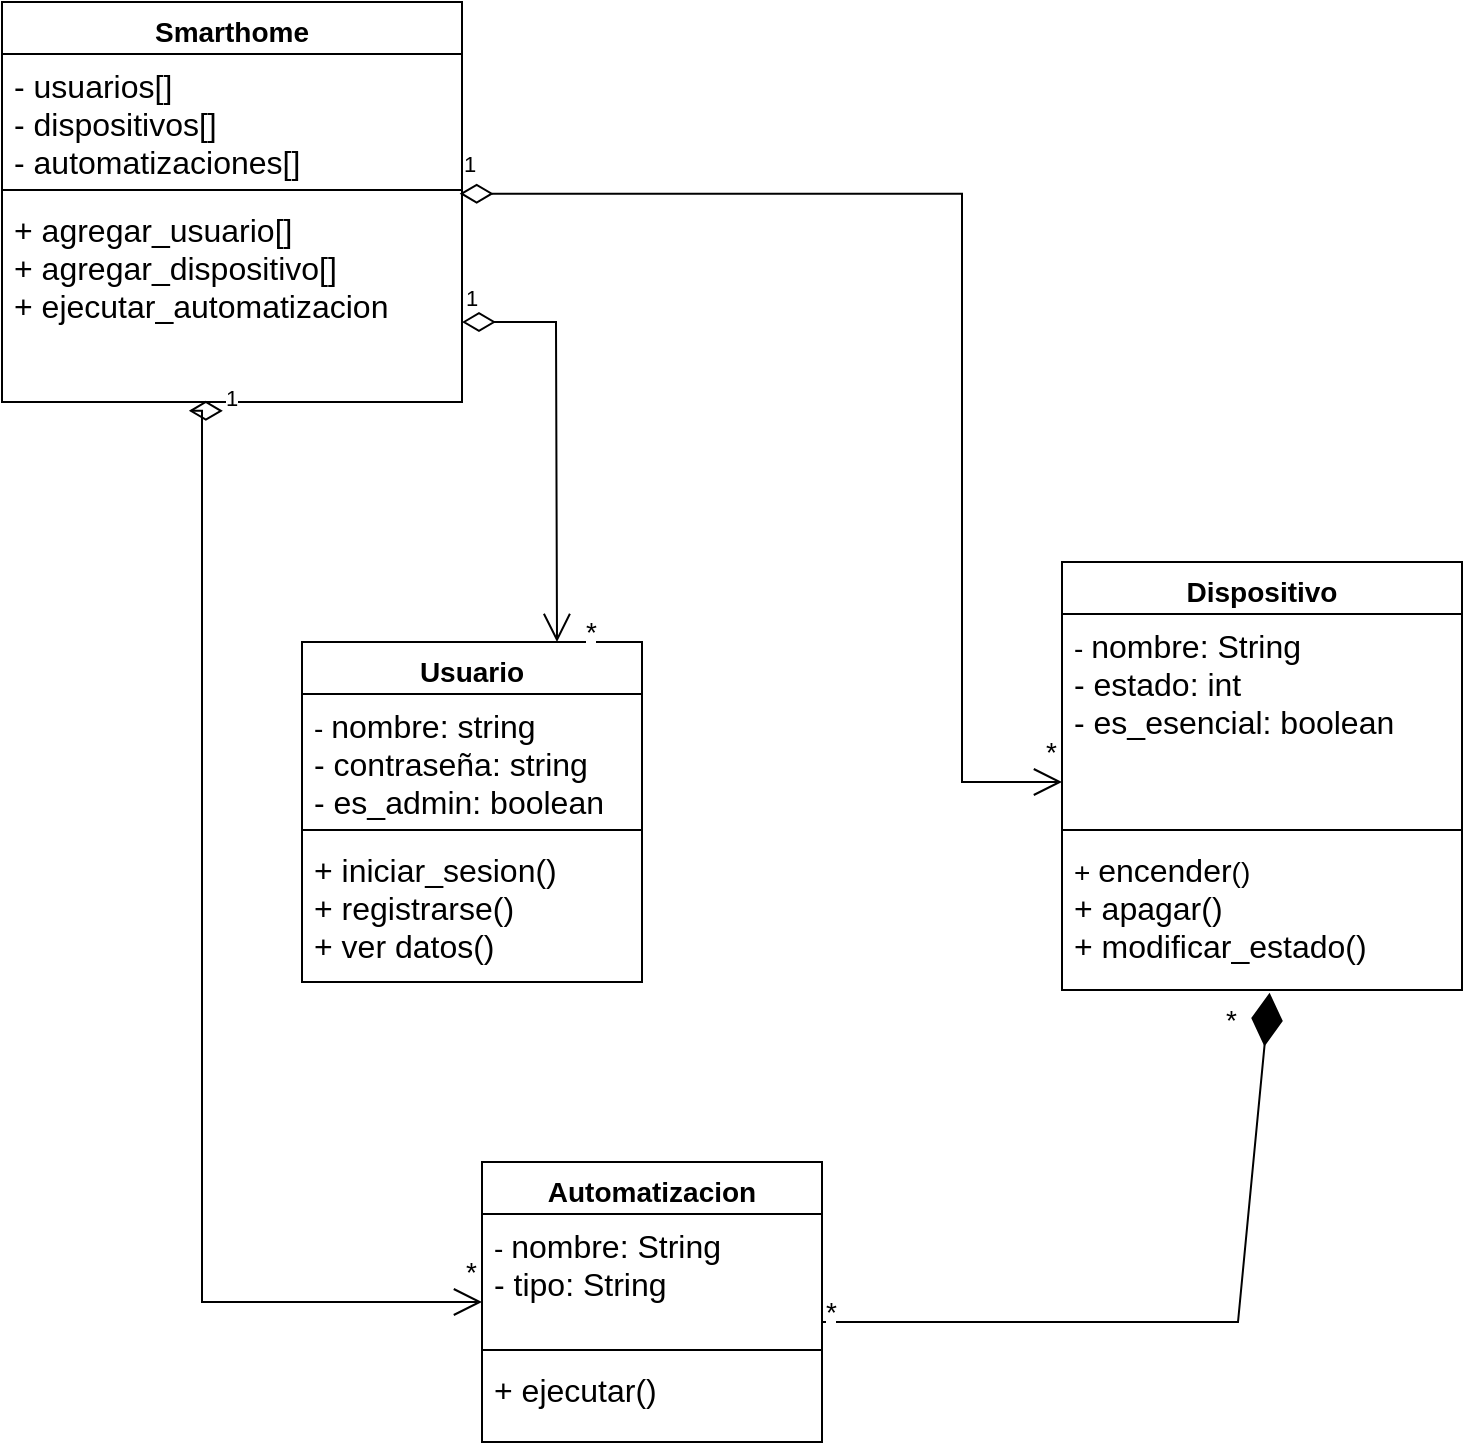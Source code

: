 <mxfile version="28.2.7">
  <diagram name="Página-1" id="EgWffzPBq74Xfpae0VLq">
    <mxGraphModel dx="1665" dy="751" grid="1" gridSize="10" guides="1" tooltips="1" connect="1" arrows="1" fold="1" page="1" pageScale="1" pageWidth="827" pageHeight="1169" math="0" shadow="0">
      <root>
        <mxCell id="0" />
        <mxCell id="1" parent="0" />
        <mxCell id="bTWLSBbd1sfTrSA4py96-14" value="&lt;font style=&quot;font-size: 14px;&quot;&gt;Usuario&lt;/font&gt;" style="swimlane;fontStyle=1;align=center;verticalAlign=top;childLayout=stackLayout;horizontal=1;startSize=26;horizontalStack=0;resizeParent=1;resizeParentMax=0;resizeLast=0;collapsible=1;marginBottom=0;whiteSpace=wrap;html=1;" parent="1" vertex="1">
          <mxGeometry x="190" y="350" width="170" height="170" as="geometry" />
        </mxCell>
        <mxCell id="bTWLSBbd1sfTrSA4py96-15" value="&lt;font style=&quot;font-size: 14px;&quot;&gt;- &lt;/font&gt;&lt;font style=&quot;font-size: 16px;&quot;&gt;nombre: string&lt;/font&gt;&lt;div&gt;&lt;font size=&quot;3&quot;&gt;- contraseña: string&lt;/font&gt;&lt;/div&gt;&lt;div&gt;&lt;font size=&quot;3&quot;&gt;- es_admin: boolean&lt;/font&gt;&lt;/div&gt;" style="text;strokeColor=none;fillColor=none;align=left;verticalAlign=top;spacingLeft=4;spacingRight=4;overflow=hidden;rotatable=0;points=[[0,0.5],[1,0.5]];portConstraint=eastwest;whiteSpace=wrap;html=1;" parent="bTWLSBbd1sfTrSA4py96-14" vertex="1">
          <mxGeometry y="26" width="170" height="64" as="geometry" />
        </mxCell>
        <mxCell id="bTWLSBbd1sfTrSA4py96-16" value="" style="line;strokeWidth=1;fillColor=none;align=left;verticalAlign=middle;spacingTop=-1;spacingLeft=3;spacingRight=3;rotatable=0;labelPosition=right;points=[];portConstraint=eastwest;strokeColor=inherit;" parent="bTWLSBbd1sfTrSA4py96-14" vertex="1">
          <mxGeometry y="90" width="170" height="8" as="geometry" />
        </mxCell>
        <mxCell id="bTWLSBbd1sfTrSA4py96-17" value="&lt;font style=&quot;font-size: 16px;&quot;&gt;+ iniciar_sesion()&lt;/font&gt;&lt;div&gt;&lt;font size=&quot;3&quot;&gt;+ registrarse()&lt;/font&gt;&lt;/div&gt;&lt;div&gt;&lt;font size=&quot;3&quot;&gt;+ ver datos()&lt;/font&gt;&lt;/div&gt;" style="text;strokeColor=none;fillColor=none;align=left;verticalAlign=top;spacingLeft=4;spacingRight=4;overflow=hidden;rotatable=0;points=[[0,0.5],[1,0.5]];portConstraint=eastwest;whiteSpace=wrap;html=1;" parent="bTWLSBbd1sfTrSA4py96-14" vertex="1">
          <mxGeometry y="98" width="170" height="72" as="geometry" />
        </mxCell>
        <mxCell id="bTWLSBbd1sfTrSA4py96-19" value="&lt;span style=&quot;font-size: 14px;&quot;&gt;Dispositivo&lt;/span&gt;" style="swimlane;fontStyle=1;align=center;verticalAlign=top;childLayout=stackLayout;horizontal=1;startSize=26;horizontalStack=0;resizeParent=1;resizeParentMax=0;resizeLast=0;collapsible=1;marginBottom=0;whiteSpace=wrap;html=1;" parent="1" vertex="1">
          <mxGeometry x="570" y="310" width="200" height="214" as="geometry" />
        </mxCell>
        <mxCell id="bTWLSBbd1sfTrSA4py96-20" value="&lt;font style=&quot;font-size: 14px;&quot;&gt;- &lt;/font&gt;&lt;font style=&quot;font-size: 16px;&quot;&gt;nombre: String&lt;/font&gt;&lt;div&gt;&lt;font size=&quot;3&quot;&gt;- estado: int&lt;/font&gt;&lt;/div&gt;&lt;div&gt;&lt;font size=&quot;3&quot;&gt;- es_esencial: boolean&amp;nbsp;&lt;/font&gt;&lt;/div&gt;" style="text;strokeColor=none;fillColor=none;align=left;verticalAlign=top;spacingLeft=4;spacingRight=4;overflow=hidden;rotatable=0;points=[[0,0.5],[1,0.5]];portConstraint=eastwest;whiteSpace=wrap;html=1;" parent="bTWLSBbd1sfTrSA4py96-19" vertex="1">
          <mxGeometry y="26" width="200" height="104" as="geometry" />
        </mxCell>
        <mxCell id="bTWLSBbd1sfTrSA4py96-21" value="" style="line;strokeWidth=1;fillColor=none;align=left;verticalAlign=middle;spacingTop=-1;spacingLeft=3;spacingRight=3;rotatable=0;labelPosition=right;points=[];portConstraint=eastwest;strokeColor=inherit;" parent="bTWLSBbd1sfTrSA4py96-19" vertex="1">
          <mxGeometry y="130" width="200" height="8" as="geometry" />
        </mxCell>
        <mxCell id="bTWLSBbd1sfTrSA4py96-22" value="&lt;font style=&quot;font-size: 14px;&quot;&gt;+ &lt;/font&gt;&lt;font style=&quot;font-size: 16px;&quot;&gt;encender&lt;/font&gt;&lt;font style=&quot;font-size: 14px;&quot;&gt;()&lt;/font&gt;&lt;div style=&quot;&quot;&gt;&lt;font size=&quot;3&quot;&gt;+ apagar()&lt;/font&gt;&lt;/div&gt;&lt;div&gt;&lt;font size=&quot;3&quot;&gt;+ modificar_estado()&lt;/font&gt;&lt;/div&gt;" style="text;strokeColor=none;fillColor=none;align=left;verticalAlign=top;spacingLeft=4;spacingRight=4;overflow=hidden;rotatable=0;points=[[0,0.5],[1,0.5]];portConstraint=eastwest;whiteSpace=wrap;html=1;" parent="bTWLSBbd1sfTrSA4py96-19" vertex="1">
          <mxGeometry y="138" width="200" height="76" as="geometry" />
        </mxCell>
        <mxCell id="bTWLSBbd1sfTrSA4py96-23" value="&lt;span style=&quot;font-size: 14px;&quot;&gt;Automatizacion&lt;/span&gt;" style="swimlane;fontStyle=1;align=center;verticalAlign=top;childLayout=stackLayout;horizontal=1;startSize=26;horizontalStack=0;resizeParent=1;resizeParentMax=0;resizeLast=0;collapsible=1;marginBottom=0;whiteSpace=wrap;html=1;" parent="1" vertex="1">
          <mxGeometry x="280" y="610" width="170" height="140" as="geometry" />
        </mxCell>
        <mxCell id="bTWLSBbd1sfTrSA4py96-24" value="&lt;font style=&quot;font-size: 14px;&quot;&gt;- &lt;/font&gt;&lt;font style=&quot;font-size: 16px;&quot;&gt;nombre: String&lt;/font&gt;&lt;div&gt;&lt;font size=&quot;3&quot;&gt;- tipo: String&lt;/font&gt;&lt;/div&gt;&lt;div&gt;&lt;br&gt;&lt;/div&gt;" style="text;strokeColor=none;fillColor=none;align=left;verticalAlign=top;spacingLeft=4;spacingRight=4;overflow=hidden;rotatable=0;points=[[0,0.5],[1,0.5]];portConstraint=eastwest;whiteSpace=wrap;html=1;" parent="bTWLSBbd1sfTrSA4py96-23" vertex="1">
          <mxGeometry y="26" width="170" height="64" as="geometry" />
        </mxCell>
        <mxCell id="bTWLSBbd1sfTrSA4py96-25" value="" style="line;strokeWidth=1;fillColor=none;align=left;verticalAlign=middle;spacingTop=-1;spacingLeft=3;spacingRight=3;rotatable=0;labelPosition=right;points=[];portConstraint=eastwest;strokeColor=inherit;" parent="bTWLSBbd1sfTrSA4py96-23" vertex="1">
          <mxGeometry y="90" width="170" height="8" as="geometry" />
        </mxCell>
        <mxCell id="bTWLSBbd1sfTrSA4py96-26" value="&lt;font style=&quot;font-size: 16px;&quot;&gt;+ ejecutar()&lt;/font&gt;" style="text;strokeColor=none;fillColor=none;align=left;verticalAlign=top;spacingLeft=4;spacingRight=4;overflow=hidden;rotatable=0;points=[[0,0.5],[1,0.5]];portConstraint=eastwest;whiteSpace=wrap;html=1;" parent="bTWLSBbd1sfTrSA4py96-23" vertex="1">
          <mxGeometry y="98" width="170" height="42" as="geometry" />
        </mxCell>
        <mxCell id="bTWLSBbd1sfTrSA4py96-27" value="&lt;span style=&quot;font-size: 14px;&quot;&gt;Smarthome&lt;/span&gt;" style="swimlane;fontStyle=1;align=center;verticalAlign=top;childLayout=stackLayout;horizontal=1;startSize=26;horizontalStack=0;resizeParent=1;resizeParentMax=0;resizeLast=0;collapsible=1;marginBottom=0;whiteSpace=wrap;html=1;" parent="1" vertex="1">
          <mxGeometry x="40" y="30" width="230" height="200" as="geometry" />
        </mxCell>
        <mxCell id="bTWLSBbd1sfTrSA4py96-28" value="&lt;div&gt;&lt;font size=&quot;3&quot; style=&quot;&quot;&gt;- usuarios[]&lt;/font&gt;&lt;/div&gt;&lt;div&gt;&lt;font size=&quot;3&quot; style=&quot;&quot;&gt;- dispositivos[]&lt;/font&gt;&lt;/div&gt;&lt;div&gt;&lt;font size=&quot;3&quot; style=&quot;&quot;&gt;- automatizaciones[]&lt;/font&gt;&lt;/div&gt;" style="text;strokeColor=none;fillColor=none;align=left;verticalAlign=top;spacingLeft=4;spacingRight=4;overflow=hidden;rotatable=0;points=[[0,0.5],[1,0.5]];portConstraint=eastwest;whiteSpace=wrap;html=1;" parent="bTWLSBbd1sfTrSA4py96-27" vertex="1">
          <mxGeometry y="26" width="230" height="64" as="geometry" />
        </mxCell>
        <mxCell id="bTWLSBbd1sfTrSA4py96-29" value="" style="line;strokeWidth=1;fillColor=none;align=left;verticalAlign=middle;spacingTop=-1;spacingLeft=3;spacingRight=3;rotatable=0;labelPosition=right;points=[];portConstraint=eastwest;strokeColor=inherit;" parent="bTWLSBbd1sfTrSA4py96-27" vertex="1">
          <mxGeometry y="90" width="230" height="8" as="geometry" />
        </mxCell>
        <mxCell id="bTWLSBbd1sfTrSA4py96-30" value="&lt;font style=&quot;font-size: 16px;&quot;&gt;+ agregar_usuario[]&lt;/font&gt;&lt;div&gt;&lt;font size=&quot;3&quot;&gt;+ agregar_dispositivo[]&lt;/font&gt;&lt;/div&gt;&lt;div&gt;&lt;font size=&quot;3&quot;&gt;+ ejecutar_automatizacion&lt;/font&gt;&lt;/div&gt;&lt;div&gt;&lt;br&gt;&lt;/div&gt;" style="text;strokeColor=none;fillColor=none;align=left;verticalAlign=top;spacingLeft=4;spacingRight=4;overflow=hidden;rotatable=0;points=[[0,0.5],[1,0.5]];portConstraint=eastwest;whiteSpace=wrap;html=1;" parent="bTWLSBbd1sfTrSA4py96-27" vertex="1">
          <mxGeometry y="98" width="230" height="102" as="geometry" />
        </mxCell>
        <mxCell id="bTWLSBbd1sfTrSA4py96-44" value="1" style="endArrow=open;html=1;endSize=12;startArrow=diamondThin;startSize=14;startFill=0;edgeStyle=orthogonalEdgeStyle;align=left;verticalAlign=bottom;rounded=0;exitX=0.995;exitY=-0.021;exitDx=0;exitDy=0;exitPerimeter=0;" parent="1" source="bTWLSBbd1sfTrSA4py96-30" edge="1">
          <mxGeometry x="-1" y="6" relative="1" as="geometry">
            <mxPoint x="410" y="180" as="sourcePoint" />
            <mxPoint x="570" y="420" as="targetPoint" />
            <Array as="points">
              <mxPoint x="520" y="126" />
              <mxPoint x="520" y="420" />
            </Array>
            <mxPoint as="offset" />
          </mxGeometry>
        </mxCell>
        <mxCell id="bTWLSBbd1sfTrSA4py96-46" value="1" style="endArrow=open;html=1;endSize=12;startArrow=diamondThin;startSize=14;startFill=0;edgeStyle=orthogonalEdgeStyle;align=left;verticalAlign=bottom;rounded=0;exitX=0.48;exitY=1.043;exitDx=0;exitDy=0;exitPerimeter=0;" parent="1" source="bTWLSBbd1sfTrSA4py96-30" target="bTWLSBbd1sfTrSA4py96-23" edge="1">
          <mxGeometry x="-1" y="3" relative="1" as="geometry">
            <mxPoint x="150" y="290" as="sourcePoint" />
            <mxPoint x="303" y="465" as="targetPoint" />
            <Array as="points">
              <mxPoint x="140" y="234" />
            </Array>
          </mxGeometry>
        </mxCell>
        <mxCell id="bTWLSBbd1sfTrSA4py96-52" value="" style="endArrow=diamondThin;endFill=1;endSize=24;html=1;rounded=0;entryX=0.519;entryY=1.018;entryDx=0;entryDy=0;entryPerimeter=0;" parent="1" target="bTWLSBbd1sfTrSA4py96-22" edge="1">
          <mxGeometry width="160" relative="1" as="geometry">
            <mxPoint x="450" y="690" as="sourcePoint" />
            <mxPoint x="690" y="690" as="targetPoint" />
            <Array as="points">
              <mxPoint x="658" y="690" />
            </Array>
          </mxGeometry>
        </mxCell>
        <mxCell id="bTWLSBbd1sfTrSA4py96-54" value="1" style="endArrow=open;html=1;endSize=12;startArrow=diamondThin;startSize=14;startFill=0;edgeStyle=orthogonalEdgeStyle;align=left;verticalAlign=bottom;rounded=0;entryX=0.75;entryY=0;entryDx=0;entryDy=0;" parent="1" target="bTWLSBbd1sfTrSA4py96-14" edge="1">
          <mxGeometry x="-1" y="3" relative="1" as="geometry">
            <mxPoint x="270.0" y="190.0" as="sourcePoint" />
            <mxPoint x="370" y="261" as="targetPoint" />
            <Array as="points">
              <mxPoint x="317" y="191" />
              <mxPoint x="317" y="260" />
            </Array>
          </mxGeometry>
        </mxCell>
        <mxCell id="MjEDAq5OFsTaqD1xLRx4-10" value="&lt;span style=&quot;color: rgb(0, 0, 0); font-family: Helvetica; font-style: normal; font-variant-ligatures: normal; font-variant-caps: normal; font-weight: 400; letter-spacing: normal; orphans: 2; text-align: left; text-indent: 0px; text-transform: none; widows: 2; word-spacing: 0px; -webkit-text-stroke-width: 0px; white-space: nowrap; background-color: rgb(255, 255, 255); text-decoration-thickness: initial; text-decoration-style: initial; text-decoration-color: initial; float: none; display: inline !important;&quot;&gt;&lt;font style=&quot;font-size: 14px;&quot;&gt;*&lt;/font&gt;&lt;/span&gt;&lt;div&gt;&lt;span style=&quot;color: rgb(0, 0, 0); font-family: Helvetica; font-size: 11px; font-style: normal; font-variant-ligatures: normal; font-variant-caps: normal; font-weight: 400; letter-spacing: normal; orphans: 2; text-align: left; text-indent: 0px; text-transform: none; widows: 2; word-spacing: 0px; -webkit-text-stroke-width: 0px; white-space: nowrap; background-color: rgb(255, 255, 255); text-decoration-thickness: initial; text-decoration-style: initial; text-decoration-color: initial; float: none; display: inline !important;&quot;&gt;&lt;br&gt;&lt;/span&gt;&lt;/div&gt;" style="text;whiteSpace=wrap;html=1;" vertex="1" parent="1">
          <mxGeometry x="560" y="390" width="10" height="20" as="geometry" />
        </mxCell>
        <mxCell id="MjEDAq5OFsTaqD1xLRx4-11" value="&lt;span style=&quot;color: rgb(0, 0, 0); font-family: Helvetica; font-style: normal; font-variant-ligatures: normal; font-variant-caps: normal; font-weight: 400; letter-spacing: normal; orphans: 2; text-align: left; text-indent: 0px; text-transform: none; widows: 2; word-spacing: 0px; -webkit-text-stroke-width: 0px; white-space: nowrap; background-color: rgb(255, 255, 255); text-decoration-thickness: initial; text-decoration-style: initial; text-decoration-color: initial; float: none; display: inline !important;&quot;&gt;&lt;font style=&quot;font-size: 14px;&quot;&gt;*&lt;/font&gt;&lt;/span&gt;&lt;div&gt;&lt;span style=&quot;color: rgb(0, 0, 0); font-family: Helvetica; font-style: normal; font-variant-ligatures: normal; font-variant-caps: normal; font-weight: 400; letter-spacing: normal; orphans: 2; text-align: left; text-indent: 0px; text-transform: none; widows: 2; word-spacing: 0px; -webkit-text-stroke-width: 0px; white-space: nowrap; background-color: rgb(255, 255, 255); text-decoration-thickness: initial; text-decoration-style: initial; text-decoration-color: initial; float: none; display: inline !important; font-size: 11px;&quot;&gt;&lt;br&gt;&lt;/span&gt;&lt;/div&gt;" style="text;whiteSpace=wrap;html=1;" vertex="1" parent="1">
          <mxGeometry x="330" y="330" width="10" height="20" as="geometry" />
        </mxCell>
        <mxCell id="MjEDAq5OFsTaqD1xLRx4-14" value="&lt;span style=&quot;color: rgb(0, 0, 0); font-family: Helvetica; font-style: normal; font-variant-ligatures: normal; font-variant-caps: normal; font-weight: 400; letter-spacing: normal; orphans: 2; text-align: left; text-indent: 0px; text-transform: none; widows: 2; word-spacing: 0px; -webkit-text-stroke-width: 0px; white-space: nowrap; background-color: rgb(255, 255, 255); text-decoration-thickness: initial; text-decoration-style: initial; text-decoration-color: initial; float: none; display: inline !important;&quot;&gt;&lt;font style=&quot;font-size: 14px;&quot;&gt;*&lt;/font&gt;&lt;/span&gt;&lt;div&gt;&lt;span style=&quot;color: rgb(0, 0, 0); font-family: Helvetica; font-size: 11px; font-style: normal; font-variant-ligatures: normal; font-variant-caps: normal; font-weight: 400; letter-spacing: normal; orphans: 2; text-align: left; text-indent: 0px; text-transform: none; widows: 2; word-spacing: 0px; -webkit-text-stroke-width: 0px; white-space: nowrap; background-color: rgb(255, 255, 255); text-decoration-thickness: initial; text-decoration-style: initial; text-decoration-color: initial; float: none; display: inline !important;&quot;&gt;&lt;br&gt;&lt;/span&gt;&lt;/div&gt;" style="text;whiteSpace=wrap;html=1;" vertex="1" parent="1">
          <mxGeometry x="270" y="650" width="10" height="20" as="geometry" />
        </mxCell>
        <mxCell id="MjEDAq5OFsTaqD1xLRx4-17" value="&lt;span style=&quot;color: rgb(0, 0, 0); font-family: Helvetica; font-style: normal; font-variant-ligatures: normal; font-variant-caps: normal; font-weight: 400; letter-spacing: normal; orphans: 2; text-align: left; text-indent: 0px; text-transform: none; widows: 2; word-spacing: 0px; -webkit-text-stroke-width: 0px; white-space: nowrap; background-color: rgb(255, 255, 255); text-decoration-thickness: initial; text-decoration-style: initial; text-decoration-color: initial; float: none; display: inline !important;&quot;&gt;&lt;font style=&quot;font-size: 14px;&quot;&gt;*&lt;/font&gt;&lt;/span&gt;&lt;div&gt;&lt;span style=&quot;color: rgb(0, 0, 0); font-family: Helvetica; font-size: 11px; font-style: normal; font-variant-ligatures: normal; font-variant-caps: normal; font-weight: 400; letter-spacing: normal; orphans: 2; text-align: left; text-indent: 0px; text-transform: none; widows: 2; word-spacing: 0px; -webkit-text-stroke-width: 0px; white-space: nowrap; background-color: rgb(255, 255, 255); text-decoration-thickness: initial; text-decoration-style: initial; text-decoration-color: initial; float: none; display: inline !important;&quot;&gt;&lt;br&gt;&lt;/span&gt;&lt;/div&gt;" style="text;whiteSpace=wrap;html=1;" vertex="1" parent="1">
          <mxGeometry x="450" y="670" width="10" height="20" as="geometry" />
        </mxCell>
        <mxCell id="MjEDAq5OFsTaqD1xLRx4-20" value="&lt;span style=&quot;color: rgb(0, 0, 0); font-family: Helvetica; font-style: normal; font-variant-ligatures: normal; font-variant-caps: normal; font-weight: 400; letter-spacing: normal; orphans: 2; text-align: left; text-indent: 0px; text-transform: none; widows: 2; word-spacing: 0px; -webkit-text-stroke-width: 0px; white-space: nowrap; background-color: rgb(255, 255, 255); text-decoration-thickness: initial; text-decoration-style: initial; text-decoration-color: initial; float: none; display: inline !important;&quot;&gt;&lt;font style=&quot;font-size: 14px;&quot;&gt;*&lt;/font&gt;&lt;/span&gt;&lt;div&gt;&lt;span style=&quot;color: rgb(0, 0, 0); font-family: Helvetica; font-size: 11px; font-style: normal; font-variant-ligatures: normal; font-variant-caps: normal; font-weight: 400; letter-spacing: normal; orphans: 2; text-align: left; text-indent: 0px; text-transform: none; widows: 2; word-spacing: 0px; -webkit-text-stroke-width: 0px; white-space: nowrap; background-color: rgb(255, 255, 255); text-decoration-thickness: initial; text-decoration-style: initial; text-decoration-color: initial; float: none; display: inline !important;&quot;&gt;&lt;br&gt;&lt;/span&gt;&lt;/div&gt;" style="text;whiteSpace=wrap;html=1;" vertex="1" parent="1">
          <mxGeometry x="650" y="524" width="10" height="20" as="geometry" />
        </mxCell>
      </root>
    </mxGraphModel>
  </diagram>
</mxfile>
